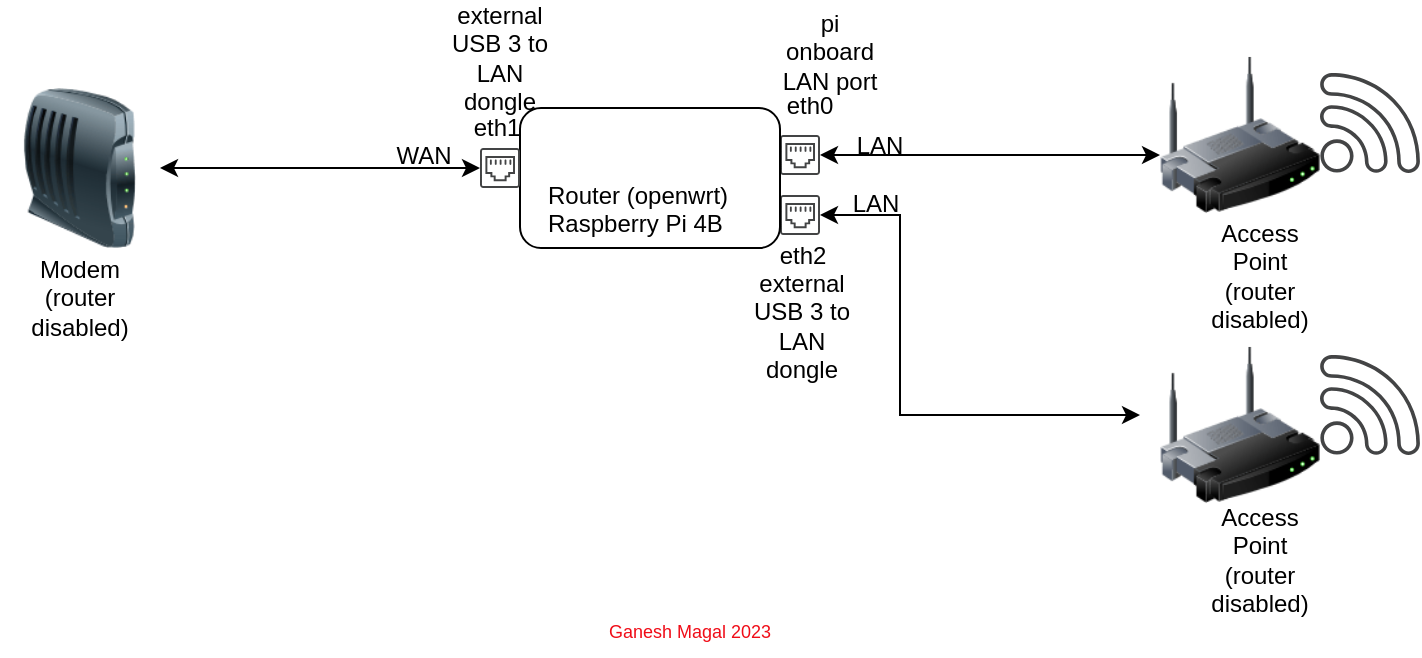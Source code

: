 <mxfile version="21.0.6" type="device"><diagram name="Page-1" id="EldhIoCnvmS2X6LWe9rA"><mxGraphModel dx="1434" dy="756" grid="1" gridSize="10" guides="1" tooltips="1" connect="1" arrows="1" fold="1" page="1" pageScale="1" pageWidth="850" pageHeight="1100" math="0" shadow="0"><root><mxCell id="0"/><mxCell id="1" parent="0"/><mxCell id="PxpAApCseYtSq1UY4rPy-1" value="" style="image;html=1;image=img/lib/clip_art/networking/Modem_128x128.png" parent="1" vertex="1"><mxGeometry x="80" y="160" width="80" height="80" as="geometry"/></mxCell><mxCell id="PxpAApCseYtSq1UY4rPy-8" value="" style="endArrow=classic;startArrow=classic;html=1;rounded=0;exitX=1;exitY=0.5;exitDx=0;exitDy=0;" parent="1" source="PxpAApCseYtSq1UY4rPy-1" edge="1"><mxGeometry width="50" height="50" relative="1" as="geometry"><mxPoint x="180" y="200" as="sourcePoint"/><mxPoint x="320" y="200" as="targetPoint"/></mxGeometry></mxCell><mxCell id="PxpAApCseYtSq1UY4rPy-15" value="&lt;div&gt;Modem (router disabled)&lt;/div&gt;" style="text;html=1;strokeColor=none;fillColor=none;align=center;verticalAlign=middle;whiteSpace=wrap;rounded=0;" parent="1" vertex="1"><mxGeometry x="90" y="250" width="60" height="30" as="geometry"/></mxCell><mxCell id="PxpAApCseYtSq1UY4rPy-30" value="WAN" style="text;html=1;strokeColor=none;fillColor=none;align=center;verticalAlign=middle;whiteSpace=wrap;rounded=0;" parent="1" vertex="1"><mxGeometry x="262" y="179" width="60" height="30" as="geometry"/></mxCell><mxCell id="heESUydr5_HdH7jnXagB-15" value="" style="group" parent="1" vertex="1" connectable="0"><mxGeometry x="465" y="126.5" width="325" height="277" as="geometry"/></mxCell><mxCell id="PxpAApCseYtSq1UY4rPy-2" value="" style="image;html=1;image=img/lib/clip_art/networking/Wireless_Router_128x128.png" parent="heESUydr5_HdH7jnXagB-15" vertex="1"><mxGeometry x="195" y="17" width="80" height="80" as="geometry"/></mxCell><mxCell id="PxpAApCseYtSq1UY4rPy-9" value="" style="endArrow=classic;startArrow=classic;html=1;rounded=0;entryX=0;entryY=0.625;entryDx=0;entryDy=0;entryPerimeter=0;" parent="heESUydr5_HdH7jnXagB-15" source="PxpAApCseYtSq1UY4rPy-11" target="PxpAApCseYtSq1UY4rPy-2" edge="1"><mxGeometry width="50" height="50" relative="1" as="geometry"><mxPoint x="35" y="67" as="sourcePoint"/><mxPoint x="155" y="67" as="targetPoint"/></mxGeometry></mxCell><mxCell id="PxpAApCseYtSq1UY4rPy-16" value="Access Point (router disabled)" style="text;html=1;strokeColor=none;fillColor=none;align=center;verticalAlign=middle;whiteSpace=wrap;rounded=0;" parent="heESUydr5_HdH7jnXagB-15" vertex="1"><mxGeometry x="225" y="117" width="40" height="20" as="geometry"/></mxCell><mxCell id="PxpAApCseYtSq1UY4rPy-31" value="LAN" style="text;html=1;strokeColor=none;fillColor=none;align=center;verticalAlign=middle;whiteSpace=wrap;rounded=0;" parent="heESUydr5_HdH7jnXagB-15" vertex="1"><mxGeometry x="25" y="47" width="60" height="30" as="geometry"/></mxCell><mxCell id="PxpAApCseYtSq1UY4rPy-32" value="" style="sketch=0;pointerEvents=1;shadow=0;dashed=0;html=1;strokeColor=none;fillColor=#434445;aspect=fixed;labelPosition=center;verticalLabelPosition=bottom;verticalAlign=top;align=center;outlineConnect=0;shape=mxgraph.vvd.wi_fi;" parent="heESUydr5_HdH7jnXagB-15" vertex="1"><mxGeometry x="275" y="26" width="50" height="50" as="geometry"/></mxCell><mxCell id="xIIYVnJPuSh0PwGSnz5O-2" value="" style="group" parent="heESUydr5_HdH7jnXagB-15" vertex="1" connectable="0"><mxGeometry x="5" y="67" width="70" height="40" as="geometry"/></mxCell><mxCell id="PxpAApCseYtSq1UY4rPy-27" value="" style="group" parent="xIIYVnJPuSh0PwGSnz5O-2" vertex="1" connectable="0"><mxGeometry y="-15" width="70" height="30" as="geometry"/></mxCell><mxCell id="PxpAApCseYtSq1UY4rPy-11" value="" style="sketch=0;pointerEvents=1;shadow=0;dashed=0;html=1;strokeColor=none;fillColor=#434445;aspect=fixed;labelPosition=center;verticalLabelPosition=bottom;verticalAlign=top;align=center;outlineConnect=0;shape=mxgraph.vvd.ethernet_port;" parent="PxpAApCseYtSq1UY4rPy-27" vertex="1"><mxGeometry y="5" width="20" height="20" as="geometry"/></mxCell><mxCell id="PxpAApCseYtSq1UY4rPy-12" value="eth0" style="text;html=1;strokeColor=none;fillColor=none;align=center;verticalAlign=middle;whiteSpace=wrap;rounded=0;" parent="PxpAApCseYtSq1UY4rPy-27" vertex="1"><mxGeometry x="-15" y="-25" width="60" height="30" as="geometry"/></mxCell><mxCell id="xIIYVnJPuSh0PwGSnz5O-3" value="" style="sketch=0;pointerEvents=1;shadow=0;dashed=0;html=1;strokeColor=none;fillColor=#434445;aspect=fixed;labelPosition=center;verticalLabelPosition=bottom;verticalAlign=top;align=center;outlineConnect=0;shape=mxgraph.vvd.ethernet_port;" parent="xIIYVnJPuSh0PwGSnz5O-2" vertex="1"><mxGeometry y="20" width="20" height="20" as="geometry"/></mxCell><mxCell id="heESUydr5_HdH7jnXagB-1" value="" style="endArrow=classic;startArrow=classic;html=1;rounded=0;" parent="heESUydr5_HdH7jnXagB-15" target="xIIYVnJPuSh0PwGSnz5O-3" edge="1"><mxGeometry width="50" height="50" relative="1" as="geometry"><mxPoint x="185" y="197" as="sourcePoint"/><mxPoint x="35" y="97" as="targetPoint"/><Array as="points"><mxPoint x="65" y="197"/><mxPoint x="65" y="97"/></Array></mxGeometry></mxCell><mxCell id="PxpAApCseYtSq1UY4rPy-36" value="&lt;div&gt;pi &lt;br&gt;&lt;/div&gt;&lt;div&gt;onboard LAN port&lt;/div&gt;" style="text;html=1;strokeColor=none;fillColor=none;align=center;verticalAlign=middle;whiteSpace=wrap;rounded=0;" parent="heESUydr5_HdH7jnXagB-15" vertex="1"><mxGeometry width="60" height="30" as="geometry"/></mxCell><mxCell id="heESUydr5_HdH7jnXagB-6" value="eth2" style="text;html=1;strokeColor=none;fillColor=none;align=center;verticalAlign=middle;whiteSpace=wrap;rounded=0;" parent="heESUydr5_HdH7jnXagB-15" vertex="1"><mxGeometry x="5" y="107" width="22.857" height="20" as="geometry"/></mxCell><mxCell id="heESUydr5_HdH7jnXagB-9" value="LAN" style="text;html=1;strokeColor=none;fillColor=none;align=center;verticalAlign=middle;whiteSpace=wrap;rounded=0;" parent="heESUydr5_HdH7jnXagB-15" vertex="1"><mxGeometry x="23" y="76" width="60" height="30" as="geometry"/></mxCell><mxCell id="heESUydr5_HdH7jnXagB-12" value="" style="image;html=1;image=img/lib/clip_art/networking/Wireless_Router_128x128.png" parent="heESUydr5_HdH7jnXagB-15" vertex="1"><mxGeometry x="195" y="162" width="80" height="80" as="geometry"/></mxCell><mxCell id="heESUydr5_HdH7jnXagB-13" value="Access Point (router disabled)" style="text;html=1;strokeColor=none;fillColor=none;align=center;verticalAlign=middle;whiteSpace=wrap;rounded=0;" parent="heESUydr5_HdH7jnXagB-15" vertex="1"><mxGeometry x="225" y="259" width="40" height="20" as="geometry"/></mxCell><mxCell id="heESUydr5_HdH7jnXagB-14" value="" style="sketch=0;pointerEvents=1;shadow=0;dashed=0;html=1;strokeColor=none;fillColor=#434445;aspect=fixed;labelPosition=center;verticalLabelPosition=bottom;verticalAlign=top;align=center;outlineConnect=0;shape=mxgraph.vvd.wi_fi;" parent="heESUydr5_HdH7jnXagB-15" vertex="1"><mxGeometry x="275" y="167" width="50" height="50" as="geometry"/></mxCell><mxCell id="heESUydr5_HdH7jnXagB-5" value="&lt;div&gt;external USB 3 to LAN dongle&lt;/div&gt;" style="text;html=1;strokeColor=none;fillColor=none;align=center;verticalAlign=middle;whiteSpace=wrap;rounded=0;" parent="heESUydr5_HdH7jnXagB-15" vertex="1"><mxGeometry x="-13.57" y="137" width="60" height="30" as="geometry"/></mxCell><mxCell id="heESUydr5_HdH7jnXagB-19" value="" style="group" parent="1" vertex="1" connectable="0"><mxGeometry x="340" y="170" width="140" height="70" as="geometry"/></mxCell><mxCell id="heESUydr5_HdH7jnXagB-18" value="" style="rounded=1;whiteSpace=wrap;html=1;" parent="heESUydr5_HdH7jnXagB-19" vertex="1"><mxGeometry width="130" height="70" as="geometry"/></mxCell><mxCell id="PxpAApCseYtSq1UY4rPy-5" value="" style="shape=image;html=1;verticalAlign=top;verticalLabelPosition=bottom;labelBackgroundColor=#ffffff;imageAspect=0;aspect=fixed;image=https://cdn1.iconfinder.com/data/icons/fruit-136/64/Fruit_iconfree_Filled_Outline_raspberry-healthy-organic-food-fruit_icon-128.png" parent="heESUydr5_HdH7jnXagB-19" vertex="1"><mxGeometry x="51.998" y="6" width="31.43" height="31.43" as="geometry"/></mxCell><mxCell id="PxpAApCseYtSq1UY4rPy-17" value="&lt;div&gt;Router (openwrt)&lt;/div&gt;&lt;div&gt;Raspberry Pi 4B&lt;/div&gt;" style="text;whiteSpace=wrap;html=1;" parent="heESUydr5_HdH7jnXagB-19" vertex="1"><mxGeometry x="11.993" y="30" width="116.667" height="20" as="geometry"/></mxCell><mxCell id="PxpAApCseYtSq1UY4rPy-33" value="&lt;div&gt;external USB 3 to LAN dongle&lt;/div&gt;" style="text;html=1;strokeColor=none;fillColor=none;align=center;verticalAlign=middle;whiteSpace=wrap;rounded=0;" parent="1" vertex="1"><mxGeometry x="300" y="130" width="60" height="30" as="geometry"/></mxCell><mxCell id="heESUydr5_HdH7jnXagB-3" value="" style="group" parent="1" vertex="1" connectable="0"><mxGeometry x="320" y="170" width="40" height="40" as="geometry"/></mxCell><mxCell id="PxpAApCseYtSq1UY4rPy-29" value="" style="group" parent="heESUydr5_HdH7jnXagB-3" vertex="1" connectable="0"><mxGeometry width="40" height="20" as="geometry"/></mxCell><mxCell id="PxpAApCseYtSq1UY4rPy-13" value="eth1" style="text;html=1;strokeColor=none;fillColor=none;align=center;verticalAlign=middle;whiteSpace=wrap;rounded=0;" parent="PxpAApCseYtSq1UY4rPy-29" vertex="1"><mxGeometry x="-3" width="22.857" height="20" as="geometry"/></mxCell><mxCell id="PxpAApCseYtSq1UY4rPy-10" value="" style="sketch=0;pointerEvents=1;shadow=0;dashed=0;html=1;strokeColor=none;fillColor=#434445;aspect=fixed;labelPosition=center;verticalLabelPosition=bottom;verticalAlign=top;align=center;outlineConnect=0;shape=mxgraph.vvd.ethernet_port;" parent="heESUydr5_HdH7jnXagB-3" vertex="1"><mxGeometry y="20" width="20" height="20" as="geometry"/></mxCell><mxCell id="ZCn8Q6gnTh9vKI-ZK3_D-1" value="" style="group" vertex="1" connectable="0" parent="1"><mxGeometry x="366" y="420" width="118" height="24" as="geometry"/></mxCell><mxCell id="ZCn8Q6gnTh9vKI-ZK3_D-2" value="" style="shape=image;html=1;verticalAlign=top;verticalLabelPosition=bottom;labelBackgroundColor=#ffffff;imageAspect=0;aspect=fixed;image=https://cdn0.iconfinder.com/data/icons/google-material-design-3-0/48/ic_copyright_48px-128.png" vertex="1" parent="ZCn8Q6gnTh9vKI-ZK3_D-1"><mxGeometry y="3" width="18" height="18" as="geometry"/></mxCell><mxCell id="ZCn8Q6gnTh9vKI-ZK3_D-3" value="Ganesh Magal 2023" style="text;html=1;strokeColor=none;fillColor=none;align=center;verticalAlign=middle;whiteSpace=wrap;rounded=0;fontSize=9;labelBorderColor=none;labelBackgroundColor=none;fontColor=#f00c17;" vertex="1" parent="ZCn8Q6gnTh9vKI-ZK3_D-1"><mxGeometry width="118" height="24" as="geometry"/></mxCell></root></mxGraphModel></diagram></mxfile>